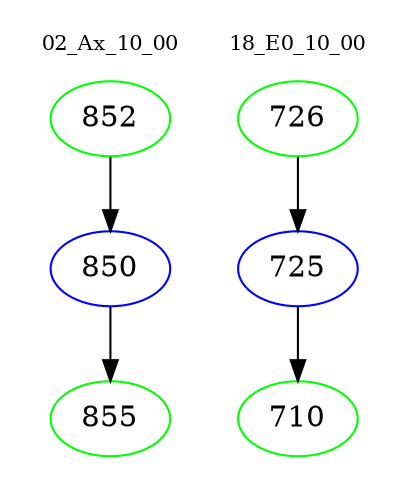 digraph{
subgraph cluster_0 {
color = white
label = "02_Ax_10_00";
fontsize=10;
T0_852 [label="852", color="green"]
T0_852 -> T0_850 [color="black"]
T0_850 [label="850", color="blue"]
T0_850 -> T0_855 [color="black"]
T0_855 [label="855", color="green"]
}
subgraph cluster_1 {
color = white
label = "18_E0_10_00";
fontsize=10;
T1_726 [label="726", color="green"]
T1_726 -> T1_725 [color="black"]
T1_725 [label="725", color="blue"]
T1_725 -> T1_710 [color="black"]
T1_710 [label="710", color="green"]
}
}
